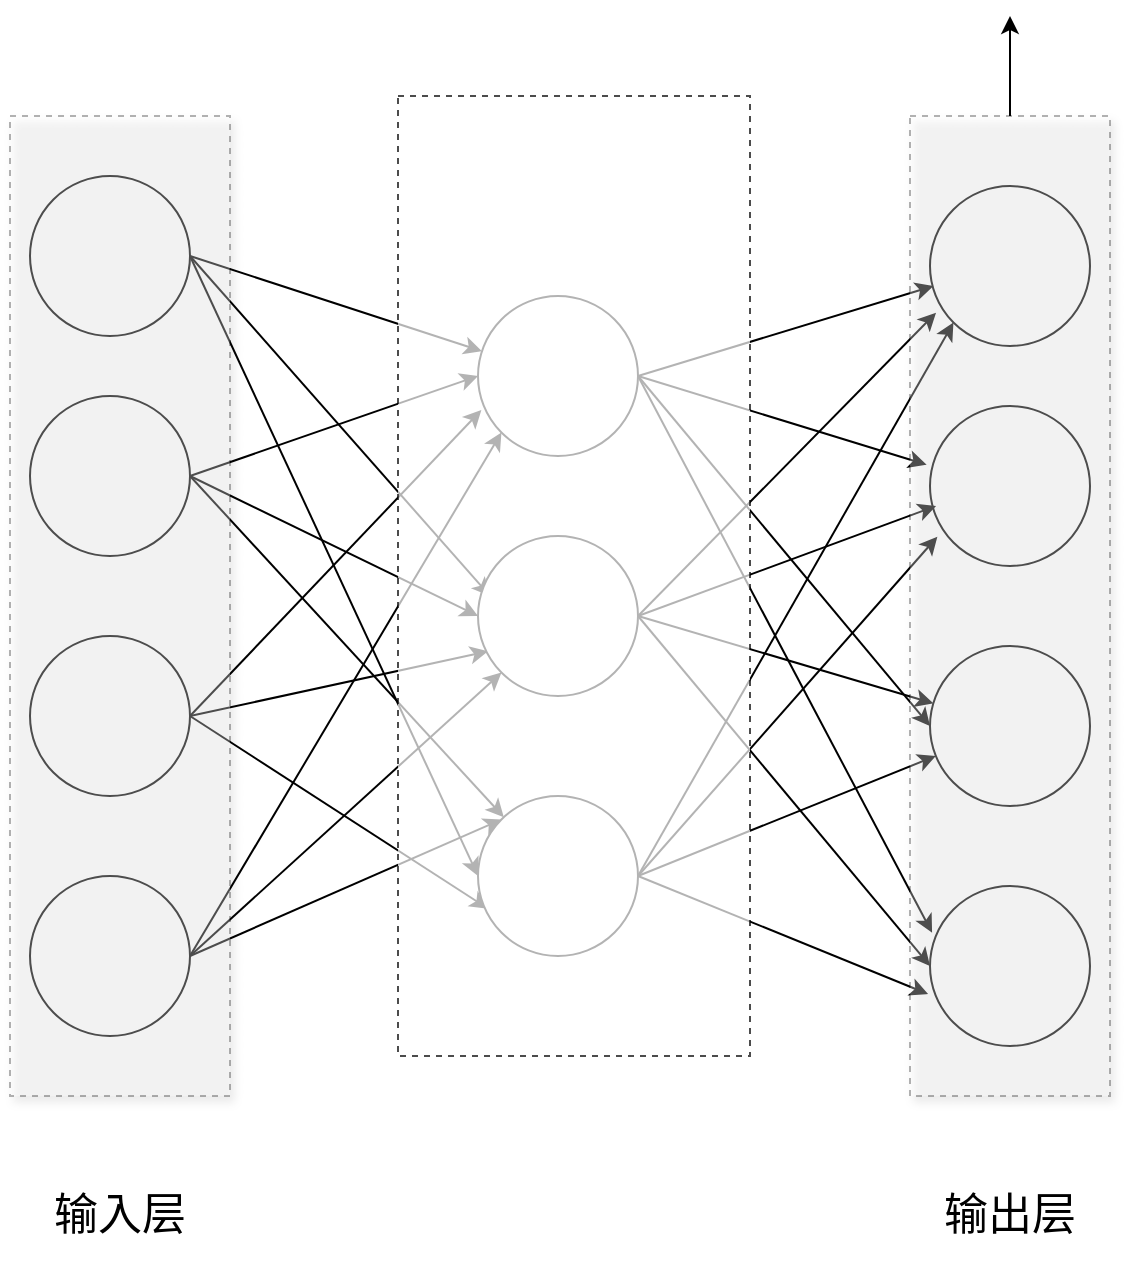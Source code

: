 <mxfile version="18.0.7" type="github">
  <diagram id="KMhw9p_9KBJlQKRpq87V" name="Page-1">
    <mxGraphModel dx="1209" dy="773" grid="1" gridSize="10" guides="1" tooltips="1" connect="1" arrows="1" fold="1" page="1" pageScale="1" pageWidth="827" pageHeight="1169" math="0" shadow="0">
      <root>
        <mxCell id="0" />
        <mxCell id="1" parent="0" />
        <mxCell id="Ydx7FCjUsI3BMu3GVsvw-12" style="rounded=0;orthogonalLoop=1;jettySize=auto;html=1;exitX=1;exitY=0.5;exitDx=0;exitDy=0;" edge="1" parent="1" source="Ydx7FCjUsI3BMu3GVsvw-1" target="Ydx7FCjUsI3BMu3GVsvw-9">
          <mxGeometry relative="1" as="geometry" />
        </mxCell>
        <mxCell id="Ydx7FCjUsI3BMu3GVsvw-13" style="edgeStyle=none;rounded=0;orthogonalLoop=1;jettySize=auto;html=1;exitX=1;exitY=0.5;exitDx=0;exitDy=0;entryX=0.075;entryY=0.375;entryDx=0;entryDy=0;entryPerimeter=0;" edge="1" parent="1" source="Ydx7FCjUsI3BMu3GVsvw-1" target="Ydx7FCjUsI3BMu3GVsvw-10">
          <mxGeometry relative="1" as="geometry" />
        </mxCell>
        <mxCell id="Ydx7FCjUsI3BMu3GVsvw-14" style="edgeStyle=none;rounded=0;orthogonalLoop=1;jettySize=auto;html=1;exitX=1;exitY=0.5;exitDx=0;exitDy=0;entryX=0;entryY=0.5;entryDx=0;entryDy=0;" edge="1" parent="1" source="Ydx7FCjUsI3BMu3GVsvw-1" target="Ydx7FCjUsI3BMu3GVsvw-11">
          <mxGeometry relative="1" as="geometry" />
        </mxCell>
        <mxCell id="Ydx7FCjUsI3BMu3GVsvw-1" value="" style="ellipse;whiteSpace=wrap;html=1;aspect=fixed;" vertex="1" parent="1">
          <mxGeometry x="150" y="150" width="80" height="80" as="geometry" />
        </mxCell>
        <mxCell id="Ydx7FCjUsI3BMu3GVsvw-15" style="edgeStyle=none;rounded=0;orthogonalLoop=1;jettySize=auto;html=1;exitX=1;exitY=0.5;exitDx=0;exitDy=0;entryX=0;entryY=0.5;entryDx=0;entryDy=0;" edge="1" parent="1" source="Ydx7FCjUsI3BMu3GVsvw-2" target="Ydx7FCjUsI3BMu3GVsvw-9">
          <mxGeometry relative="1" as="geometry" />
        </mxCell>
        <mxCell id="Ydx7FCjUsI3BMu3GVsvw-16" style="edgeStyle=none;rounded=0;orthogonalLoop=1;jettySize=auto;html=1;exitX=1;exitY=0.5;exitDx=0;exitDy=0;entryX=0;entryY=0.5;entryDx=0;entryDy=0;" edge="1" parent="1" source="Ydx7FCjUsI3BMu3GVsvw-2" target="Ydx7FCjUsI3BMu3GVsvw-10">
          <mxGeometry relative="1" as="geometry" />
        </mxCell>
        <mxCell id="Ydx7FCjUsI3BMu3GVsvw-17" style="edgeStyle=none;rounded=0;orthogonalLoop=1;jettySize=auto;html=1;exitX=1;exitY=0.5;exitDx=0;exitDy=0;" edge="1" parent="1" source="Ydx7FCjUsI3BMu3GVsvw-2" target="Ydx7FCjUsI3BMu3GVsvw-11">
          <mxGeometry relative="1" as="geometry" />
        </mxCell>
        <mxCell id="Ydx7FCjUsI3BMu3GVsvw-2" value="" style="ellipse;whiteSpace=wrap;html=1;aspect=fixed;" vertex="1" parent="1">
          <mxGeometry x="150" y="260" width="80" height="80" as="geometry" />
        </mxCell>
        <mxCell id="Ydx7FCjUsI3BMu3GVsvw-18" style="edgeStyle=none;rounded=0;orthogonalLoop=1;jettySize=auto;html=1;exitX=1;exitY=0.5;exitDx=0;exitDy=0;entryX=0.021;entryY=0.713;entryDx=0;entryDy=0;entryPerimeter=0;" edge="1" parent="1" source="Ydx7FCjUsI3BMu3GVsvw-3" target="Ydx7FCjUsI3BMu3GVsvw-9">
          <mxGeometry relative="1" as="geometry" />
        </mxCell>
        <mxCell id="Ydx7FCjUsI3BMu3GVsvw-19" style="edgeStyle=none;rounded=0;orthogonalLoop=1;jettySize=auto;html=1;exitX=1;exitY=0.5;exitDx=0;exitDy=0;entryX=0.063;entryY=0.721;entryDx=0;entryDy=0;entryPerimeter=0;" edge="1" parent="1" source="Ydx7FCjUsI3BMu3GVsvw-3" target="Ydx7FCjUsI3BMu3GVsvw-10">
          <mxGeometry relative="1" as="geometry" />
        </mxCell>
        <mxCell id="Ydx7FCjUsI3BMu3GVsvw-20" style="edgeStyle=none;rounded=0;orthogonalLoop=1;jettySize=auto;html=1;exitX=1;exitY=0.5;exitDx=0;exitDy=0;entryX=0.063;entryY=0.704;entryDx=0;entryDy=0;entryPerimeter=0;" edge="1" parent="1" source="Ydx7FCjUsI3BMu3GVsvw-3" target="Ydx7FCjUsI3BMu3GVsvw-11">
          <mxGeometry relative="1" as="geometry" />
        </mxCell>
        <mxCell id="Ydx7FCjUsI3BMu3GVsvw-3" value="" style="ellipse;whiteSpace=wrap;html=1;aspect=fixed;" vertex="1" parent="1">
          <mxGeometry x="150" y="380" width="80" height="80" as="geometry" />
        </mxCell>
        <mxCell id="Ydx7FCjUsI3BMu3GVsvw-21" style="edgeStyle=none;rounded=0;orthogonalLoop=1;jettySize=auto;html=1;exitX=1;exitY=0.5;exitDx=0;exitDy=0;entryX=0;entryY=1;entryDx=0;entryDy=0;" edge="1" parent="1" source="Ydx7FCjUsI3BMu3GVsvw-4" target="Ydx7FCjUsI3BMu3GVsvw-9">
          <mxGeometry relative="1" as="geometry" />
        </mxCell>
        <mxCell id="Ydx7FCjUsI3BMu3GVsvw-22" style="edgeStyle=none;rounded=0;orthogonalLoop=1;jettySize=auto;html=1;exitX=1;exitY=0.5;exitDx=0;exitDy=0;entryX=0;entryY=1;entryDx=0;entryDy=0;" edge="1" parent="1" source="Ydx7FCjUsI3BMu3GVsvw-4" target="Ydx7FCjUsI3BMu3GVsvw-10">
          <mxGeometry relative="1" as="geometry" />
        </mxCell>
        <mxCell id="Ydx7FCjUsI3BMu3GVsvw-25" style="edgeStyle=none;rounded=0;orthogonalLoop=1;jettySize=auto;html=1;exitX=1;exitY=0.5;exitDx=0;exitDy=0;entryX=0;entryY=0;entryDx=0;entryDy=0;" edge="1" parent="1" source="Ydx7FCjUsI3BMu3GVsvw-4" target="Ydx7FCjUsI3BMu3GVsvw-11">
          <mxGeometry relative="1" as="geometry" />
        </mxCell>
        <mxCell id="Ydx7FCjUsI3BMu3GVsvw-4" value="" style="ellipse;whiteSpace=wrap;html=1;aspect=fixed;" vertex="1" parent="1">
          <mxGeometry x="150" y="500" width="80" height="80" as="geometry" />
        </mxCell>
        <mxCell id="Ydx7FCjUsI3BMu3GVsvw-5" value="" style="ellipse;whiteSpace=wrap;html=1;aspect=fixed;" vertex="1" parent="1">
          <mxGeometry x="600" y="155" width="80" height="80" as="geometry" />
        </mxCell>
        <mxCell id="Ydx7FCjUsI3BMu3GVsvw-6" value="" style="ellipse;whiteSpace=wrap;html=1;aspect=fixed;" vertex="1" parent="1">
          <mxGeometry x="600" y="265" width="80" height="80" as="geometry" />
        </mxCell>
        <mxCell id="Ydx7FCjUsI3BMu3GVsvw-7" value="" style="ellipse;whiteSpace=wrap;html=1;aspect=fixed;" vertex="1" parent="1">
          <mxGeometry x="600" y="385" width="80" height="80" as="geometry" />
        </mxCell>
        <mxCell id="Ydx7FCjUsI3BMu3GVsvw-8" value="" style="ellipse;whiteSpace=wrap;html=1;aspect=fixed;" vertex="1" parent="1">
          <mxGeometry x="600" y="505" width="80" height="80" as="geometry" />
        </mxCell>
        <mxCell id="Ydx7FCjUsI3BMu3GVsvw-26" style="edgeStyle=none;rounded=0;orthogonalLoop=1;jettySize=auto;html=1;exitX=1;exitY=0.5;exitDx=0;exitDy=0;entryX=0.021;entryY=0.625;entryDx=0;entryDy=0;entryPerimeter=0;" edge="1" parent="1" source="Ydx7FCjUsI3BMu3GVsvw-9" target="Ydx7FCjUsI3BMu3GVsvw-5">
          <mxGeometry relative="1" as="geometry" />
        </mxCell>
        <mxCell id="Ydx7FCjUsI3BMu3GVsvw-27" style="edgeStyle=none;rounded=0;orthogonalLoop=1;jettySize=auto;html=1;exitX=1;exitY=0.5;exitDx=0;exitDy=0;entryX=-0.021;entryY=0.367;entryDx=0;entryDy=0;entryPerimeter=0;" edge="1" parent="1" source="Ydx7FCjUsI3BMu3GVsvw-9" target="Ydx7FCjUsI3BMu3GVsvw-6">
          <mxGeometry relative="1" as="geometry" />
        </mxCell>
        <mxCell id="Ydx7FCjUsI3BMu3GVsvw-28" style="edgeStyle=none;rounded=0;orthogonalLoop=1;jettySize=auto;html=1;exitX=1;exitY=0.5;exitDx=0;exitDy=0;entryX=0;entryY=0.5;entryDx=0;entryDy=0;" edge="1" parent="1" source="Ydx7FCjUsI3BMu3GVsvw-9" target="Ydx7FCjUsI3BMu3GVsvw-7">
          <mxGeometry relative="1" as="geometry" />
        </mxCell>
        <mxCell id="Ydx7FCjUsI3BMu3GVsvw-29" style="edgeStyle=none;rounded=0;orthogonalLoop=1;jettySize=auto;html=1;exitX=1;exitY=0.5;exitDx=0;exitDy=0;entryX=0.013;entryY=0.292;entryDx=0;entryDy=0;entryPerimeter=0;" edge="1" parent="1" source="Ydx7FCjUsI3BMu3GVsvw-9" target="Ydx7FCjUsI3BMu3GVsvw-8">
          <mxGeometry relative="1" as="geometry" />
        </mxCell>
        <mxCell id="Ydx7FCjUsI3BMu3GVsvw-9" value="" style="ellipse;whiteSpace=wrap;html=1;aspect=fixed;" vertex="1" parent="1">
          <mxGeometry x="374" y="210" width="80" height="80" as="geometry" />
        </mxCell>
        <mxCell id="Ydx7FCjUsI3BMu3GVsvw-30" style="edgeStyle=none;rounded=0;orthogonalLoop=1;jettySize=auto;html=1;exitX=1;exitY=0.5;exitDx=0;exitDy=0;entryX=0.038;entryY=0.792;entryDx=0;entryDy=0;entryPerimeter=0;" edge="1" parent="1" source="Ydx7FCjUsI3BMu3GVsvw-10" target="Ydx7FCjUsI3BMu3GVsvw-5">
          <mxGeometry relative="1" as="geometry" />
        </mxCell>
        <mxCell id="Ydx7FCjUsI3BMu3GVsvw-31" style="edgeStyle=none;rounded=0;orthogonalLoop=1;jettySize=auto;html=1;exitX=1;exitY=0.5;exitDx=0;exitDy=0;entryX=0.038;entryY=0.625;entryDx=0;entryDy=0;entryPerimeter=0;" edge="1" parent="1" source="Ydx7FCjUsI3BMu3GVsvw-10" target="Ydx7FCjUsI3BMu3GVsvw-6">
          <mxGeometry relative="1" as="geometry" />
        </mxCell>
        <mxCell id="Ydx7FCjUsI3BMu3GVsvw-32" style="edgeStyle=none;rounded=0;orthogonalLoop=1;jettySize=auto;html=1;exitX=1;exitY=0.5;exitDx=0;exitDy=0;" edge="1" parent="1" source="Ydx7FCjUsI3BMu3GVsvw-10" target="Ydx7FCjUsI3BMu3GVsvw-7">
          <mxGeometry relative="1" as="geometry" />
        </mxCell>
        <mxCell id="Ydx7FCjUsI3BMu3GVsvw-33" style="edgeStyle=none;rounded=0;orthogonalLoop=1;jettySize=auto;html=1;exitX=1;exitY=0.5;exitDx=0;exitDy=0;entryX=0;entryY=0.5;entryDx=0;entryDy=0;" edge="1" parent="1" source="Ydx7FCjUsI3BMu3GVsvw-10" target="Ydx7FCjUsI3BMu3GVsvw-8">
          <mxGeometry relative="1" as="geometry" />
        </mxCell>
        <mxCell id="Ydx7FCjUsI3BMu3GVsvw-10" value="" style="ellipse;whiteSpace=wrap;html=1;aspect=fixed;" vertex="1" parent="1">
          <mxGeometry x="374" y="330" width="80" height="80" as="geometry" />
        </mxCell>
        <mxCell id="Ydx7FCjUsI3BMu3GVsvw-34" style="edgeStyle=none;rounded=0;orthogonalLoop=1;jettySize=auto;html=1;exitX=1;exitY=0.5;exitDx=0;exitDy=0;entryX=0;entryY=1;entryDx=0;entryDy=0;" edge="1" parent="1" source="Ydx7FCjUsI3BMu3GVsvw-11" target="Ydx7FCjUsI3BMu3GVsvw-5">
          <mxGeometry relative="1" as="geometry" />
        </mxCell>
        <mxCell id="Ydx7FCjUsI3BMu3GVsvw-35" style="edgeStyle=none;rounded=0;orthogonalLoop=1;jettySize=auto;html=1;exitX=1;exitY=0.5;exitDx=0;exitDy=0;entryX=0.046;entryY=0.817;entryDx=0;entryDy=0;entryPerimeter=0;" edge="1" parent="1" source="Ydx7FCjUsI3BMu3GVsvw-11" target="Ydx7FCjUsI3BMu3GVsvw-6">
          <mxGeometry relative="1" as="geometry" />
        </mxCell>
        <mxCell id="Ydx7FCjUsI3BMu3GVsvw-36" style="edgeStyle=none;rounded=0;orthogonalLoop=1;jettySize=auto;html=1;exitX=1;exitY=0.5;exitDx=0;exitDy=0;" edge="1" parent="1" source="Ydx7FCjUsI3BMu3GVsvw-11" target="Ydx7FCjUsI3BMu3GVsvw-7">
          <mxGeometry relative="1" as="geometry" />
        </mxCell>
        <mxCell id="Ydx7FCjUsI3BMu3GVsvw-37" style="edgeStyle=none;rounded=0;orthogonalLoop=1;jettySize=auto;html=1;exitX=1;exitY=0.5;exitDx=0;exitDy=0;entryX=-0.012;entryY=0.675;entryDx=0;entryDy=0;entryPerimeter=0;" edge="1" parent="1" source="Ydx7FCjUsI3BMu3GVsvw-11" target="Ydx7FCjUsI3BMu3GVsvw-8">
          <mxGeometry relative="1" as="geometry" />
        </mxCell>
        <mxCell id="Ydx7FCjUsI3BMu3GVsvw-11" value="" style="ellipse;whiteSpace=wrap;html=1;aspect=fixed;" vertex="1" parent="1">
          <mxGeometry x="374" y="460" width="80" height="80" as="geometry" />
        </mxCell>
        <mxCell id="Ydx7FCjUsI3BMu3GVsvw-39" value="" style="rounded=0;whiteSpace=wrap;html=1;opacity=30;dashed=1;shadow=1;" vertex="1" parent="1">
          <mxGeometry x="140" y="120" width="110" height="490" as="geometry" />
        </mxCell>
        <mxCell id="Ydx7FCjUsI3BMu3GVsvw-42" style="edgeStyle=none;rounded=0;orthogonalLoop=1;jettySize=auto;html=1;" edge="1" parent="1" source="Ydx7FCjUsI3BMu3GVsvw-40">
          <mxGeometry relative="1" as="geometry">
            <mxPoint x="640" y="70" as="targetPoint" />
          </mxGeometry>
        </mxCell>
        <mxCell id="Ydx7FCjUsI3BMu3GVsvw-40" value="" style="rounded=0;whiteSpace=wrap;html=1;opacity=30;shadow=1;glass=0;sketch=0;dashed=1;" vertex="1" parent="1">
          <mxGeometry x="590" y="120" width="100" height="490" as="geometry" />
        </mxCell>
        <mxCell id="Ydx7FCjUsI3BMu3GVsvw-41" style="edgeStyle=none;rounded=0;orthogonalLoop=1;jettySize=auto;html=1;exitX=0.5;exitY=0;exitDx=0;exitDy=0;" edge="1" parent="1" source="Ydx7FCjUsI3BMu3GVsvw-40" target="Ydx7FCjUsI3BMu3GVsvw-40">
          <mxGeometry relative="1" as="geometry" />
        </mxCell>
        <mxCell id="Ydx7FCjUsI3BMu3GVsvw-43" style="edgeStyle=none;rounded=0;orthogonalLoop=1;jettySize=auto;html=1;exitX=0.75;exitY=0;exitDx=0;exitDy=0;" edge="1" parent="1" source="Ydx7FCjUsI3BMu3GVsvw-40" target="Ydx7FCjUsI3BMu3GVsvw-40">
          <mxGeometry relative="1" as="geometry" />
        </mxCell>
        <mxCell id="Ydx7FCjUsI3BMu3GVsvw-44" value="&lt;font style=&quot;font-size: 22px;&quot;&gt;输入层&lt;/font&gt;" style="rounded=0;whiteSpace=wrap;html=1;shadow=0;glass=0;dashed=1;sketch=0;opacity=0;" vertex="1" parent="1">
          <mxGeometry x="140" y="640" width="110" height="60" as="geometry" />
        </mxCell>
        <mxCell id="Ydx7FCjUsI3BMu3GVsvw-45" value="&lt;span style=&quot;font-size: 22px;&quot;&gt;输出层&lt;/span&gt;" style="rounded=0;whiteSpace=wrap;html=1;shadow=0;glass=0;dashed=1;sketch=0;opacity=0;" vertex="1" parent="1">
          <mxGeometry x="585" y="640" width="110" height="60" as="geometry" />
        </mxCell>
        <mxCell id="Ydx7FCjUsI3BMu3GVsvw-46" value="" style="rounded=0;whiteSpace=wrap;html=1;shadow=0;glass=0;dashed=1;sketch=0;fontSize=22;opacity=0;" vertex="1" parent="1">
          <mxGeometry x="350" y="360" width="120" height="60" as="geometry" />
        </mxCell>
        <mxCell id="Ydx7FCjUsI3BMu3GVsvw-47" value="" style="rounded=0;whiteSpace=wrap;html=1;shadow=0;glass=0;dashed=1;sketch=0;fontSize=22;opacity=70;" vertex="1" parent="1">
          <mxGeometry x="334" y="110" width="176" height="480" as="geometry" />
        </mxCell>
      </root>
    </mxGraphModel>
  </diagram>
</mxfile>
